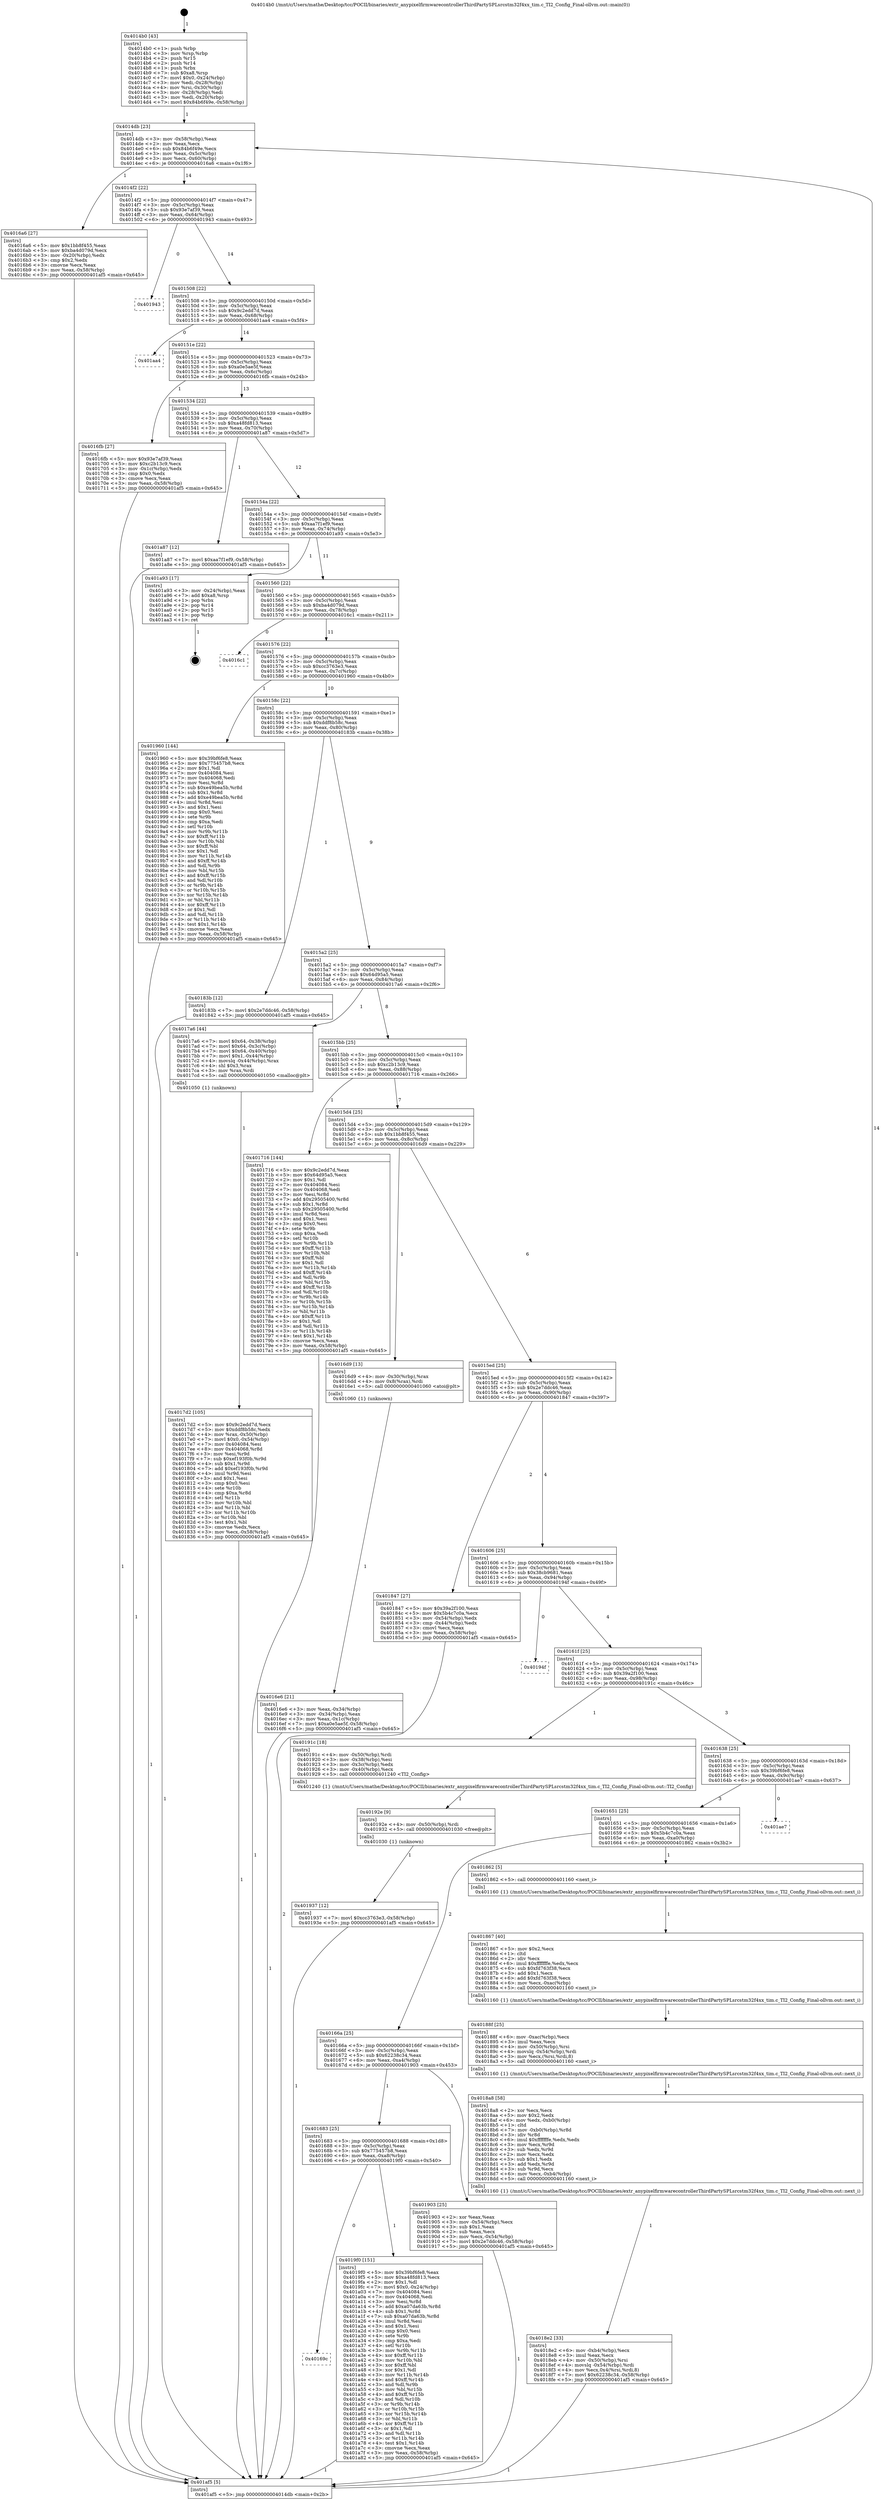 digraph "0x4014b0" {
  label = "0x4014b0 (/mnt/c/Users/mathe/Desktop/tcc/POCII/binaries/extr_anypixelfirmwarecontrollerThirdPartySPLsrcstm32f4xx_tim.c_TI2_Config_Final-ollvm.out::main(0))"
  labelloc = "t"
  node[shape=record]

  Entry [label="",width=0.3,height=0.3,shape=circle,fillcolor=black,style=filled]
  "0x4014db" [label="{
     0x4014db [23]\l
     | [instrs]\l
     &nbsp;&nbsp;0x4014db \<+3\>: mov -0x58(%rbp),%eax\l
     &nbsp;&nbsp;0x4014de \<+2\>: mov %eax,%ecx\l
     &nbsp;&nbsp;0x4014e0 \<+6\>: sub $0x84b6f49e,%ecx\l
     &nbsp;&nbsp;0x4014e6 \<+3\>: mov %eax,-0x5c(%rbp)\l
     &nbsp;&nbsp;0x4014e9 \<+3\>: mov %ecx,-0x60(%rbp)\l
     &nbsp;&nbsp;0x4014ec \<+6\>: je 00000000004016a6 \<main+0x1f6\>\l
  }"]
  "0x4016a6" [label="{
     0x4016a6 [27]\l
     | [instrs]\l
     &nbsp;&nbsp;0x4016a6 \<+5\>: mov $0x1bb8f455,%eax\l
     &nbsp;&nbsp;0x4016ab \<+5\>: mov $0xba4d079d,%ecx\l
     &nbsp;&nbsp;0x4016b0 \<+3\>: mov -0x20(%rbp),%edx\l
     &nbsp;&nbsp;0x4016b3 \<+3\>: cmp $0x2,%edx\l
     &nbsp;&nbsp;0x4016b6 \<+3\>: cmovne %ecx,%eax\l
     &nbsp;&nbsp;0x4016b9 \<+3\>: mov %eax,-0x58(%rbp)\l
     &nbsp;&nbsp;0x4016bc \<+5\>: jmp 0000000000401af5 \<main+0x645\>\l
  }"]
  "0x4014f2" [label="{
     0x4014f2 [22]\l
     | [instrs]\l
     &nbsp;&nbsp;0x4014f2 \<+5\>: jmp 00000000004014f7 \<main+0x47\>\l
     &nbsp;&nbsp;0x4014f7 \<+3\>: mov -0x5c(%rbp),%eax\l
     &nbsp;&nbsp;0x4014fa \<+5\>: sub $0x93e7af39,%eax\l
     &nbsp;&nbsp;0x4014ff \<+3\>: mov %eax,-0x64(%rbp)\l
     &nbsp;&nbsp;0x401502 \<+6\>: je 0000000000401943 \<main+0x493\>\l
  }"]
  "0x401af5" [label="{
     0x401af5 [5]\l
     | [instrs]\l
     &nbsp;&nbsp;0x401af5 \<+5\>: jmp 00000000004014db \<main+0x2b\>\l
  }"]
  "0x4014b0" [label="{
     0x4014b0 [43]\l
     | [instrs]\l
     &nbsp;&nbsp;0x4014b0 \<+1\>: push %rbp\l
     &nbsp;&nbsp;0x4014b1 \<+3\>: mov %rsp,%rbp\l
     &nbsp;&nbsp;0x4014b4 \<+2\>: push %r15\l
     &nbsp;&nbsp;0x4014b6 \<+2\>: push %r14\l
     &nbsp;&nbsp;0x4014b8 \<+1\>: push %rbx\l
     &nbsp;&nbsp;0x4014b9 \<+7\>: sub $0xa8,%rsp\l
     &nbsp;&nbsp;0x4014c0 \<+7\>: movl $0x0,-0x24(%rbp)\l
     &nbsp;&nbsp;0x4014c7 \<+3\>: mov %edi,-0x28(%rbp)\l
     &nbsp;&nbsp;0x4014ca \<+4\>: mov %rsi,-0x30(%rbp)\l
     &nbsp;&nbsp;0x4014ce \<+3\>: mov -0x28(%rbp),%edi\l
     &nbsp;&nbsp;0x4014d1 \<+3\>: mov %edi,-0x20(%rbp)\l
     &nbsp;&nbsp;0x4014d4 \<+7\>: movl $0x84b6f49e,-0x58(%rbp)\l
  }"]
  Exit [label="",width=0.3,height=0.3,shape=circle,fillcolor=black,style=filled,peripheries=2]
  "0x401943" [label="{
     0x401943\l
  }", style=dashed]
  "0x401508" [label="{
     0x401508 [22]\l
     | [instrs]\l
     &nbsp;&nbsp;0x401508 \<+5\>: jmp 000000000040150d \<main+0x5d\>\l
     &nbsp;&nbsp;0x40150d \<+3\>: mov -0x5c(%rbp),%eax\l
     &nbsp;&nbsp;0x401510 \<+5\>: sub $0x9c2edd7d,%eax\l
     &nbsp;&nbsp;0x401515 \<+3\>: mov %eax,-0x68(%rbp)\l
     &nbsp;&nbsp;0x401518 \<+6\>: je 0000000000401aa4 \<main+0x5f4\>\l
  }"]
  "0x40169c" [label="{
     0x40169c\l
  }", style=dashed]
  "0x401aa4" [label="{
     0x401aa4\l
  }", style=dashed]
  "0x40151e" [label="{
     0x40151e [22]\l
     | [instrs]\l
     &nbsp;&nbsp;0x40151e \<+5\>: jmp 0000000000401523 \<main+0x73\>\l
     &nbsp;&nbsp;0x401523 \<+3\>: mov -0x5c(%rbp),%eax\l
     &nbsp;&nbsp;0x401526 \<+5\>: sub $0xa0e5ae5f,%eax\l
     &nbsp;&nbsp;0x40152b \<+3\>: mov %eax,-0x6c(%rbp)\l
     &nbsp;&nbsp;0x40152e \<+6\>: je 00000000004016fb \<main+0x24b\>\l
  }"]
  "0x4019f0" [label="{
     0x4019f0 [151]\l
     | [instrs]\l
     &nbsp;&nbsp;0x4019f0 \<+5\>: mov $0x39bf6fe8,%eax\l
     &nbsp;&nbsp;0x4019f5 \<+5\>: mov $0xa48fd813,%ecx\l
     &nbsp;&nbsp;0x4019fa \<+2\>: mov $0x1,%dl\l
     &nbsp;&nbsp;0x4019fc \<+7\>: movl $0x0,-0x24(%rbp)\l
     &nbsp;&nbsp;0x401a03 \<+7\>: mov 0x404084,%esi\l
     &nbsp;&nbsp;0x401a0a \<+7\>: mov 0x404068,%edi\l
     &nbsp;&nbsp;0x401a11 \<+3\>: mov %esi,%r8d\l
     &nbsp;&nbsp;0x401a14 \<+7\>: add $0xa07da63b,%r8d\l
     &nbsp;&nbsp;0x401a1b \<+4\>: sub $0x1,%r8d\l
     &nbsp;&nbsp;0x401a1f \<+7\>: sub $0xa07da63b,%r8d\l
     &nbsp;&nbsp;0x401a26 \<+4\>: imul %r8d,%esi\l
     &nbsp;&nbsp;0x401a2a \<+3\>: and $0x1,%esi\l
     &nbsp;&nbsp;0x401a2d \<+3\>: cmp $0x0,%esi\l
     &nbsp;&nbsp;0x401a30 \<+4\>: sete %r9b\l
     &nbsp;&nbsp;0x401a34 \<+3\>: cmp $0xa,%edi\l
     &nbsp;&nbsp;0x401a37 \<+4\>: setl %r10b\l
     &nbsp;&nbsp;0x401a3b \<+3\>: mov %r9b,%r11b\l
     &nbsp;&nbsp;0x401a3e \<+4\>: xor $0xff,%r11b\l
     &nbsp;&nbsp;0x401a42 \<+3\>: mov %r10b,%bl\l
     &nbsp;&nbsp;0x401a45 \<+3\>: xor $0xff,%bl\l
     &nbsp;&nbsp;0x401a48 \<+3\>: xor $0x1,%dl\l
     &nbsp;&nbsp;0x401a4b \<+3\>: mov %r11b,%r14b\l
     &nbsp;&nbsp;0x401a4e \<+4\>: and $0xff,%r14b\l
     &nbsp;&nbsp;0x401a52 \<+3\>: and %dl,%r9b\l
     &nbsp;&nbsp;0x401a55 \<+3\>: mov %bl,%r15b\l
     &nbsp;&nbsp;0x401a58 \<+4\>: and $0xff,%r15b\l
     &nbsp;&nbsp;0x401a5c \<+3\>: and %dl,%r10b\l
     &nbsp;&nbsp;0x401a5f \<+3\>: or %r9b,%r14b\l
     &nbsp;&nbsp;0x401a62 \<+3\>: or %r10b,%r15b\l
     &nbsp;&nbsp;0x401a65 \<+3\>: xor %r15b,%r14b\l
     &nbsp;&nbsp;0x401a68 \<+3\>: or %bl,%r11b\l
     &nbsp;&nbsp;0x401a6b \<+4\>: xor $0xff,%r11b\l
     &nbsp;&nbsp;0x401a6f \<+3\>: or $0x1,%dl\l
     &nbsp;&nbsp;0x401a72 \<+3\>: and %dl,%r11b\l
     &nbsp;&nbsp;0x401a75 \<+3\>: or %r11b,%r14b\l
     &nbsp;&nbsp;0x401a78 \<+4\>: test $0x1,%r14b\l
     &nbsp;&nbsp;0x401a7c \<+3\>: cmovne %ecx,%eax\l
     &nbsp;&nbsp;0x401a7f \<+3\>: mov %eax,-0x58(%rbp)\l
     &nbsp;&nbsp;0x401a82 \<+5\>: jmp 0000000000401af5 \<main+0x645\>\l
  }"]
  "0x4016fb" [label="{
     0x4016fb [27]\l
     | [instrs]\l
     &nbsp;&nbsp;0x4016fb \<+5\>: mov $0x93e7af39,%eax\l
     &nbsp;&nbsp;0x401700 \<+5\>: mov $0xc2b13c9,%ecx\l
     &nbsp;&nbsp;0x401705 \<+3\>: mov -0x1c(%rbp),%edx\l
     &nbsp;&nbsp;0x401708 \<+3\>: cmp $0x0,%edx\l
     &nbsp;&nbsp;0x40170b \<+3\>: cmove %ecx,%eax\l
     &nbsp;&nbsp;0x40170e \<+3\>: mov %eax,-0x58(%rbp)\l
     &nbsp;&nbsp;0x401711 \<+5\>: jmp 0000000000401af5 \<main+0x645\>\l
  }"]
  "0x401534" [label="{
     0x401534 [22]\l
     | [instrs]\l
     &nbsp;&nbsp;0x401534 \<+5\>: jmp 0000000000401539 \<main+0x89\>\l
     &nbsp;&nbsp;0x401539 \<+3\>: mov -0x5c(%rbp),%eax\l
     &nbsp;&nbsp;0x40153c \<+5\>: sub $0xa48fd813,%eax\l
     &nbsp;&nbsp;0x401541 \<+3\>: mov %eax,-0x70(%rbp)\l
     &nbsp;&nbsp;0x401544 \<+6\>: je 0000000000401a87 \<main+0x5d7\>\l
  }"]
  "0x401937" [label="{
     0x401937 [12]\l
     | [instrs]\l
     &nbsp;&nbsp;0x401937 \<+7\>: movl $0xcc3763e3,-0x58(%rbp)\l
     &nbsp;&nbsp;0x40193e \<+5\>: jmp 0000000000401af5 \<main+0x645\>\l
  }"]
  "0x401a87" [label="{
     0x401a87 [12]\l
     | [instrs]\l
     &nbsp;&nbsp;0x401a87 \<+7\>: movl $0xaa7f1ef9,-0x58(%rbp)\l
     &nbsp;&nbsp;0x401a8e \<+5\>: jmp 0000000000401af5 \<main+0x645\>\l
  }"]
  "0x40154a" [label="{
     0x40154a [22]\l
     | [instrs]\l
     &nbsp;&nbsp;0x40154a \<+5\>: jmp 000000000040154f \<main+0x9f\>\l
     &nbsp;&nbsp;0x40154f \<+3\>: mov -0x5c(%rbp),%eax\l
     &nbsp;&nbsp;0x401552 \<+5\>: sub $0xaa7f1ef9,%eax\l
     &nbsp;&nbsp;0x401557 \<+3\>: mov %eax,-0x74(%rbp)\l
     &nbsp;&nbsp;0x40155a \<+6\>: je 0000000000401a93 \<main+0x5e3\>\l
  }"]
  "0x40192e" [label="{
     0x40192e [9]\l
     | [instrs]\l
     &nbsp;&nbsp;0x40192e \<+4\>: mov -0x50(%rbp),%rdi\l
     &nbsp;&nbsp;0x401932 \<+5\>: call 0000000000401030 \<free@plt\>\l
     | [calls]\l
     &nbsp;&nbsp;0x401030 \{1\} (unknown)\l
  }"]
  "0x401a93" [label="{
     0x401a93 [17]\l
     | [instrs]\l
     &nbsp;&nbsp;0x401a93 \<+3\>: mov -0x24(%rbp),%eax\l
     &nbsp;&nbsp;0x401a96 \<+7\>: add $0xa8,%rsp\l
     &nbsp;&nbsp;0x401a9d \<+1\>: pop %rbx\l
     &nbsp;&nbsp;0x401a9e \<+2\>: pop %r14\l
     &nbsp;&nbsp;0x401aa0 \<+2\>: pop %r15\l
     &nbsp;&nbsp;0x401aa2 \<+1\>: pop %rbp\l
     &nbsp;&nbsp;0x401aa3 \<+1\>: ret\l
  }"]
  "0x401560" [label="{
     0x401560 [22]\l
     | [instrs]\l
     &nbsp;&nbsp;0x401560 \<+5\>: jmp 0000000000401565 \<main+0xb5\>\l
     &nbsp;&nbsp;0x401565 \<+3\>: mov -0x5c(%rbp),%eax\l
     &nbsp;&nbsp;0x401568 \<+5\>: sub $0xba4d079d,%eax\l
     &nbsp;&nbsp;0x40156d \<+3\>: mov %eax,-0x78(%rbp)\l
     &nbsp;&nbsp;0x401570 \<+6\>: je 00000000004016c1 \<main+0x211\>\l
  }"]
  "0x401683" [label="{
     0x401683 [25]\l
     | [instrs]\l
     &nbsp;&nbsp;0x401683 \<+5\>: jmp 0000000000401688 \<main+0x1d8\>\l
     &nbsp;&nbsp;0x401688 \<+3\>: mov -0x5c(%rbp),%eax\l
     &nbsp;&nbsp;0x40168b \<+5\>: sub $0x775457b8,%eax\l
     &nbsp;&nbsp;0x401690 \<+6\>: mov %eax,-0xa8(%rbp)\l
     &nbsp;&nbsp;0x401696 \<+6\>: je 00000000004019f0 \<main+0x540\>\l
  }"]
  "0x4016c1" [label="{
     0x4016c1\l
  }", style=dashed]
  "0x401576" [label="{
     0x401576 [22]\l
     | [instrs]\l
     &nbsp;&nbsp;0x401576 \<+5\>: jmp 000000000040157b \<main+0xcb\>\l
     &nbsp;&nbsp;0x40157b \<+3\>: mov -0x5c(%rbp),%eax\l
     &nbsp;&nbsp;0x40157e \<+5\>: sub $0xcc3763e3,%eax\l
     &nbsp;&nbsp;0x401583 \<+3\>: mov %eax,-0x7c(%rbp)\l
     &nbsp;&nbsp;0x401586 \<+6\>: je 0000000000401960 \<main+0x4b0\>\l
  }"]
  "0x401903" [label="{
     0x401903 [25]\l
     | [instrs]\l
     &nbsp;&nbsp;0x401903 \<+2\>: xor %eax,%eax\l
     &nbsp;&nbsp;0x401905 \<+3\>: mov -0x54(%rbp),%ecx\l
     &nbsp;&nbsp;0x401908 \<+3\>: sub $0x1,%eax\l
     &nbsp;&nbsp;0x40190b \<+2\>: sub %eax,%ecx\l
     &nbsp;&nbsp;0x40190d \<+3\>: mov %ecx,-0x54(%rbp)\l
     &nbsp;&nbsp;0x401910 \<+7\>: movl $0x2e7ddc46,-0x58(%rbp)\l
     &nbsp;&nbsp;0x401917 \<+5\>: jmp 0000000000401af5 \<main+0x645\>\l
  }"]
  "0x401960" [label="{
     0x401960 [144]\l
     | [instrs]\l
     &nbsp;&nbsp;0x401960 \<+5\>: mov $0x39bf6fe8,%eax\l
     &nbsp;&nbsp;0x401965 \<+5\>: mov $0x775457b8,%ecx\l
     &nbsp;&nbsp;0x40196a \<+2\>: mov $0x1,%dl\l
     &nbsp;&nbsp;0x40196c \<+7\>: mov 0x404084,%esi\l
     &nbsp;&nbsp;0x401973 \<+7\>: mov 0x404068,%edi\l
     &nbsp;&nbsp;0x40197a \<+3\>: mov %esi,%r8d\l
     &nbsp;&nbsp;0x40197d \<+7\>: sub $0xe49bea5b,%r8d\l
     &nbsp;&nbsp;0x401984 \<+4\>: sub $0x1,%r8d\l
     &nbsp;&nbsp;0x401988 \<+7\>: add $0xe49bea5b,%r8d\l
     &nbsp;&nbsp;0x40198f \<+4\>: imul %r8d,%esi\l
     &nbsp;&nbsp;0x401993 \<+3\>: and $0x1,%esi\l
     &nbsp;&nbsp;0x401996 \<+3\>: cmp $0x0,%esi\l
     &nbsp;&nbsp;0x401999 \<+4\>: sete %r9b\l
     &nbsp;&nbsp;0x40199d \<+3\>: cmp $0xa,%edi\l
     &nbsp;&nbsp;0x4019a0 \<+4\>: setl %r10b\l
     &nbsp;&nbsp;0x4019a4 \<+3\>: mov %r9b,%r11b\l
     &nbsp;&nbsp;0x4019a7 \<+4\>: xor $0xff,%r11b\l
     &nbsp;&nbsp;0x4019ab \<+3\>: mov %r10b,%bl\l
     &nbsp;&nbsp;0x4019ae \<+3\>: xor $0xff,%bl\l
     &nbsp;&nbsp;0x4019b1 \<+3\>: xor $0x1,%dl\l
     &nbsp;&nbsp;0x4019b4 \<+3\>: mov %r11b,%r14b\l
     &nbsp;&nbsp;0x4019b7 \<+4\>: and $0xff,%r14b\l
     &nbsp;&nbsp;0x4019bb \<+3\>: and %dl,%r9b\l
     &nbsp;&nbsp;0x4019be \<+3\>: mov %bl,%r15b\l
     &nbsp;&nbsp;0x4019c1 \<+4\>: and $0xff,%r15b\l
     &nbsp;&nbsp;0x4019c5 \<+3\>: and %dl,%r10b\l
     &nbsp;&nbsp;0x4019c8 \<+3\>: or %r9b,%r14b\l
     &nbsp;&nbsp;0x4019cb \<+3\>: or %r10b,%r15b\l
     &nbsp;&nbsp;0x4019ce \<+3\>: xor %r15b,%r14b\l
     &nbsp;&nbsp;0x4019d1 \<+3\>: or %bl,%r11b\l
     &nbsp;&nbsp;0x4019d4 \<+4\>: xor $0xff,%r11b\l
     &nbsp;&nbsp;0x4019d8 \<+3\>: or $0x1,%dl\l
     &nbsp;&nbsp;0x4019db \<+3\>: and %dl,%r11b\l
     &nbsp;&nbsp;0x4019de \<+3\>: or %r11b,%r14b\l
     &nbsp;&nbsp;0x4019e1 \<+4\>: test $0x1,%r14b\l
     &nbsp;&nbsp;0x4019e5 \<+3\>: cmovne %ecx,%eax\l
     &nbsp;&nbsp;0x4019e8 \<+3\>: mov %eax,-0x58(%rbp)\l
     &nbsp;&nbsp;0x4019eb \<+5\>: jmp 0000000000401af5 \<main+0x645\>\l
  }"]
  "0x40158c" [label="{
     0x40158c [22]\l
     | [instrs]\l
     &nbsp;&nbsp;0x40158c \<+5\>: jmp 0000000000401591 \<main+0xe1\>\l
     &nbsp;&nbsp;0x401591 \<+3\>: mov -0x5c(%rbp),%eax\l
     &nbsp;&nbsp;0x401594 \<+5\>: sub $0xddf8b58c,%eax\l
     &nbsp;&nbsp;0x401599 \<+3\>: mov %eax,-0x80(%rbp)\l
     &nbsp;&nbsp;0x40159c \<+6\>: je 000000000040183b \<main+0x38b\>\l
  }"]
  "0x4018e2" [label="{
     0x4018e2 [33]\l
     | [instrs]\l
     &nbsp;&nbsp;0x4018e2 \<+6\>: mov -0xb4(%rbp),%ecx\l
     &nbsp;&nbsp;0x4018e8 \<+3\>: imul %eax,%ecx\l
     &nbsp;&nbsp;0x4018eb \<+4\>: mov -0x50(%rbp),%rsi\l
     &nbsp;&nbsp;0x4018ef \<+4\>: movslq -0x54(%rbp),%rdi\l
     &nbsp;&nbsp;0x4018f3 \<+4\>: mov %ecx,0x4(%rsi,%rdi,8)\l
     &nbsp;&nbsp;0x4018f7 \<+7\>: movl $0x62238c34,-0x58(%rbp)\l
     &nbsp;&nbsp;0x4018fe \<+5\>: jmp 0000000000401af5 \<main+0x645\>\l
  }"]
  "0x40183b" [label="{
     0x40183b [12]\l
     | [instrs]\l
     &nbsp;&nbsp;0x40183b \<+7\>: movl $0x2e7ddc46,-0x58(%rbp)\l
     &nbsp;&nbsp;0x401842 \<+5\>: jmp 0000000000401af5 \<main+0x645\>\l
  }"]
  "0x4015a2" [label="{
     0x4015a2 [25]\l
     | [instrs]\l
     &nbsp;&nbsp;0x4015a2 \<+5\>: jmp 00000000004015a7 \<main+0xf7\>\l
     &nbsp;&nbsp;0x4015a7 \<+3\>: mov -0x5c(%rbp),%eax\l
     &nbsp;&nbsp;0x4015aa \<+5\>: sub $0x64d95a5,%eax\l
     &nbsp;&nbsp;0x4015af \<+6\>: mov %eax,-0x84(%rbp)\l
     &nbsp;&nbsp;0x4015b5 \<+6\>: je 00000000004017a6 \<main+0x2f6\>\l
  }"]
  "0x4018a8" [label="{
     0x4018a8 [58]\l
     | [instrs]\l
     &nbsp;&nbsp;0x4018a8 \<+2\>: xor %ecx,%ecx\l
     &nbsp;&nbsp;0x4018aa \<+5\>: mov $0x2,%edx\l
     &nbsp;&nbsp;0x4018af \<+6\>: mov %edx,-0xb0(%rbp)\l
     &nbsp;&nbsp;0x4018b5 \<+1\>: cltd\l
     &nbsp;&nbsp;0x4018b6 \<+7\>: mov -0xb0(%rbp),%r8d\l
     &nbsp;&nbsp;0x4018bd \<+3\>: idiv %r8d\l
     &nbsp;&nbsp;0x4018c0 \<+6\>: imul $0xfffffffe,%edx,%edx\l
     &nbsp;&nbsp;0x4018c6 \<+3\>: mov %ecx,%r9d\l
     &nbsp;&nbsp;0x4018c9 \<+3\>: sub %edx,%r9d\l
     &nbsp;&nbsp;0x4018cc \<+2\>: mov %ecx,%edx\l
     &nbsp;&nbsp;0x4018ce \<+3\>: sub $0x1,%edx\l
     &nbsp;&nbsp;0x4018d1 \<+3\>: add %edx,%r9d\l
     &nbsp;&nbsp;0x4018d4 \<+3\>: sub %r9d,%ecx\l
     &nbsp;&nbsp;0x4018d7 \<+6\>: mov %ecx,-0xb4(%rbp)\l
     &nbsp;&nbsp;0x4018dd \<+5\>: call 0000000000401160 \<next_i\>\l
     | [calls]\l
     &nbsp;&nbsp;0x401160 \{1\} (/mnt/c/Users/mathe/Desktop/tcc/POCII/binaries/extr_anypixelfirmwarecontrollerThirdPartySPLsrcstm32f4xx_tim.c_TI2_Config_Final-ollvm.out::next_i)\l
  }"]
  "0x4017a6" [label="{
     0x4017a6 [44]\l
     | [instrs]\l
     &nbsp;&nbsp;0x4017a6 \<+7\>: movl $0x64,-0x38(%rbp)\l
     &nbsp;&nbsp;0x4017ad \<+7\>: movl $0x64,-0x3c(%rbp)\l
     &nbsp;&nbsp;0x4017b4 \<+7\>: movl $0x64,-0x40(%rbp)\l
     &nbsp;&nbsp;0x4017bb \<+7\>: movl $0x1,-0x44(%rbp)\l
     &nbsp;&nbsp;0x4017c2 \<+4\>: movslq -0x44(%rbp),%rax\l
     &nbsp;&nbsp;0x4017c6 \<+4\>: shl $0x3,%rax\l
     &nbsp;&nbsp;0x4017ca \<+3\>: mov %rax,%rdi\l
     &nbsp;&nbsp;0x4017cd \<+5\>: call 0000000000401050 \<malloc@plt\>\l
     | [calls]\l
     &nbsp;&nbsp;0x401050 \{1\} (unknown)\l
  }"]
  "0x4015bb" [label="{
     0x4015bb [25]\l
     | [instrs]\l
     &nbsp;&nbsp;0x4015bb \<+5\>: jmp 00000000004015c0 \<main+0x110\>\l
     &nbsp;&nbsp;0x4015c0 \<+3\>: mov -0x5c(%rbp),%eax\l
     &nbsp;&nbsp;0x4015c3 \<+5\>: sub $0xc2b13c9,%eax\l
     &nbsp;&nbsp;0x4015c8 \<+6\>: mov %eax,-0x88(%rbp)\l
     &nbsp;&nbsp;0x4015ce \<+6\>: je 0000000000401716 \<main+0x266\>\l
  }"]
  "0x40188f" [label="{
     0x40188f [25]\l
     | [instrs]\l
     &nbsp;&nbsp;0x40188f \<+6\>: mov -0xac(%rbp),%ecx\l
     &nbsp;&nbsp;0x401895 \<+3\>: imul %eax,%ecx\l
     &nbsp;&nbsp;0x401898 \<+4\>: mov -0x50(%rbp),%rsi\l
     &nbsp;&nbsp;0x40189c \<+4\>: movslq -0x54(%rbp),%rdi\l
     &nbsp;&nbsp;0x4018a0 \<+3\>: mov %ecx,(%rsi,%rdi,8)\l
     &nbsp;&nbsp;0x4018a3 \<+5\>: call 0000000000401160 \<next_i\>\l
     | [calls]\l
     &nbsp;&nbsp;0x401160 \{1\} (/mnt/c/Users/mathe/Desktop/tcc/POCII/binaries/extr_anypixelfirmwarecontrollerThirdPartySPLsrcstm32f4xx_tim.c_TI2_Config_Final-ollvm.out::next_i)\l
  }"]
  "0x401716" [label="{
     0x401716 [144]\l
     | [instrs]\l
     &nbsp;&nbsp;0x401716 \<+5\>: mov $0x9c2edd7d,%eax\l
     &nbsp;&nbsp;0x40171b \<+5\>: mov $0x64d95a5,%ecx\l
     &nbsp;&nbsp;0x401720 \<+2\>: mov $0x1,%dl\l
     &nbsp;&nbsp;0x401722 \<+7\>: mov 0x404084,%esi\l
     &nbsp;&nbsp;0x401729 \<+7\>: mov 0x404068,%edi\l
     &nbsp;&nbsp;0x401730 \<+3\>: mov %esi,%r8d\l
     &nbsp;&nbsp;0x401733 \<+7\>: add $0x29505400,%r8d\l
     &nbsp;&nbsp;0x40173a \<+4\>: sub $0x1,%r8d\l
     &nbsp;&nbsp;0x40173e \<+7\>: sub $0x29505400,%r8d\l
     &nbsp;&nbsp;0x401745 \<+4\>: imul %r8d,%esi\l
     &nbsp;&nbsp;0x401749 \<+3\>: and $0x1,%esi\l
     &nbsp;&nbsp;0x40174c \<+3\>: cmp $0x0,%esi\l
     &nbsp;&nbsp;0x40174f \<+4\>: sete %r9b\l
     &nbsp;&nbsp;0x401753 \<+3\>: cmp $0xa,%edi\l
     &nbsp;&nbsp;0x401756 \<+4\>: setl %r10b\l
     &nbsp;&nbsp;0x40175a \<+3\>: mov %r9b,%r11b\l
     &nbsp;&nbsp;0x40175d \<+4\>: xor $0xff,%r11b\l
     &nbsp;&nbsp;0x401761 \<+3\>: mov %r10b,%bl\l
     &nbsp;&nbsp;0x401764 \<+3\>: xor $0xff,%bl\l
     &nbsp;&nbsp;0x401767 \<+3\>: xor $0x1,%dl\l
     &nbsp;&nbsp;0x40176a \<+3\>: mov %r11b,%r14b\l
     &nbsp;&nbsp;0x40176d \<+4\>: and $0xff,%r14b\l
     &nbsp;&nbsp;0x401771 \<+3\>: and %dl,%r9b\l
     &nbsp;&nbsp;0x401774 \<+3\>: mov %bl,%r15b\l
     &nbsp;&nbsp;0x401777 \<+4\>: and $0xff,%r15b\l
     &nbsp;&nbsp;0x40177b \<+3\>: and %dl,%r10b\l
     &nbsp;&nbsp;0x40177e \<+3\>: or %r9b,%r14b\l
     &nbsp;&nbsp;0x401781 \<+3\>: or %r10b,%r15b\l
     &nbsp;&nbsp;0x401784 \<+3\>: xor %r15b,%r14b\l
     &nbsp;&nbsp;0x401787 \<+3\>: or %bl,%r11b\l
     &nbsp;&nbsp;0x40178a \<+4\>: xor $0xff,%r11b\l
     &nbsp;&nbsp;0x40178e \<+3\>: or $0x1,%dl\l
     &nbsp;&nbsp;0x401791 \<+3\>: and %dl,%r11b\l
     &nbsp;&nbsp;0x401794 \<+3\>: or %r11b,%r14b\l
     &nbsp;&nbsp;0x401797 \<+4\>: test $0x1,%r14b\l
     &nbsp;&nbsp;0x40179b \<+3\>: cmovne %ecx,%eax\l
     &nbsp;&nbsp;0x40179e \<+3\>: mov %eax,-0x58(%rbp)\l
     &nbsp;&nbsp;0x4017a1 \<+5\>: jmp 0000000000401af5 \<main+0x645\>\l
  }"]
  "0x4015d4" [label="{
     0x4015d4 [25]\l
     | [instrs]\l
     &nbsp;&nbsp;0x4015d4 \<+5\>: jmp 00000000004015d9 \<main+0x129\>\l
     &nbsp;&nbsp;0x4015d9 \<+3\>: mov -0x5c(%rbp),%eax\l
     &nbsp;&nbsp;0x4015dc \<+5\>: sub $0x1bb8f455,%eax\l
     &nbsp;&nbsp;0x4015e1 \<+6\>: mov %eax,-0x8c(%rbp)\l
     &nbsp;&nbsp;0x4015e7 \<+6\>: je 00000000004016d9 \<main+0x229\>\l
  }"]
  "0x401867" [label="{
     0x401867 [40]\l
     | [instrs]\l
     &nbsp;&nbsp;0x401867 \<+5\>: mov $0x2,%ecx\l
     &nbsp;&nbsp;0x40186c \<+1\>: cltd\l
     &nbsp;&nbsp;0x40186d \<+2\>: idiv %ecx\l
     &nbsp;&nbsp;0x40186f \<+6\>: imul $0xfffffffe,%edx,%ecx\l
     &nbsp;&nbsp;0x401875 \<+6\>: sub $0xfd763f38,%ecx\l
     &nbsp;&nbsp;0x40187b \<+3\>: add $0x1,%ecx\l
     &nbsp;&nbsp;0x40187e \<+6\>: add $0xfd763f38,%ecx\l
     &nbsp;&nbsp;0x401884 \<+6\>: mov %ecx,-0xac(%rbp)\l
     &nbsp;&nbsp;0x40188a \<+5\>: call 0000000000401160 \<next_i\>\l
     | [calls]\l
     &nbsp;&nbsp;0x401160 \{1\} (/mnt/c/Users/mathe/Desktop/tcc/POCII/binaries/extr_anypixelfirmwarecontrollerThirdPartySPLsrcstm32f4xx_tim.c_TI2_Config_Final-ollvm.out::next_i)\l
  }"]
  "0x4016d9" [label="{
     0x4016d9 [13]\l
     | [instrs]\l
     &nbsp;&nbsp;0x4016d9 \<+4\>: mov -0x30(%rbp),%rax\l
     &nbsp;&nbsp;0x4016dd \<+4\>: mov 0x8(%rax),%rdi\l
     &nbsp;&nbsp;0x4016e1 \<+5\>: call 0000000000401060 \<atoi@plt\>\l
     | [calls]\l
     &nbsp;&nbsp;0x401060 \{1\} (unknown)\l
  }"]
  "0x4015ed" [label="{
     0x4015ed [25]\l
     | [instrs]\l
     &nbsp;&nbsp;0x4015ed \<+5\>: jmp 00000000004015f2 \<main+0x142\>\l
     &nbsp;&nbsp;0x4015f2 \<+3\>: mov -0x5c(%rbp),%eax\l
     &nbsp;&nbsp;0x4015f5 \<+5\>: sub $0x2e7ddc46,%eax\l
     &nbsp;&nbsp;0x4015fa \<+6\>: mov %eax,-0x90(%rbp)\l
     &nbsp;&nbsp;0x401600 \<+6\>: je 0000000000401847 \<main+0x397\>\l
  }"]
  "0x4016e6" [label="{
     0x4016e6 [21]\l
     | [instrs]\l
     &nbsp;&nbsp;0x4016e6 \<+3\>: mov %eax,-0x34(%rbp)\l
     &nbsp;&nbsp;0x4016e9 \<+3\>: mov -0x34(%rbp),%eax\l
     &nbsp;&nbsp;0x4016ec \<+3\>: mov %eax,-0x1c(%rbp)\l
     &nbsp;&nbsp;0x4016ef \<+7\>: movl $0xa0e5ae5f,-0x58(%rbp)\l
     &nbsp;&nbsp;0x4016f6 \<+5\>: jmp 0000000000401af5 \<main+0x645\>\l
  }"]
  "0x4017d2" [label="{
     0x4017d2 [105]\l
     | [instrs]\l
     &nbsp;&nbsp;0x4017d2 \<+5\>: mov $0x9c2edd7d,%ecx\l
     &nbsp;&nbsp;0x4017d7 \<+5\>: mov $0xddf8b58c,%edx\l
     &nbsp;&nbsp;0x4017dc \<+4\>: mov %rax,-0x50(%rbp)\l
     &nbsp;&nbsp;0x4017e0 \<+7\>: movl $0x0,-0x54(%rbp)\l
     &nbsp;&nbsp;0x4017e7 \<+7\>: mov 0x404084,%esi\l
     &nbsp;&nbsp;0x4017ee \<+8\>: mov 0x404068,%r8d\l
     &nbsp;&nbsp;0x4017f6 \<+3\>: mov %esi,%r9d\l
     &nbsp;&nbsp;0x4017f9 \<+7\>: sub $0xef193f0b,%r9d\l
     &nbsp;&nbsp;0x401800 \<+4\>: sub $0x1,%r9d\l
     &nbsp;&nbsp;0x401804 \<+7\>: add $0xef193f0b,%r9d\l
     &nbsp;&nbsp;0x40180b \<+4\>: imul %r9d,%esi\l
     &nbsp;&nbsp;0x40180f \<+3\>: and $0x1,%esi\l
     &nbsp;&nbsp;0x401812 \<+3\>: cmp $0x0,%esi\l
     &nbsp;&nbsp;0x401815 \<+4\>: sete %r10b\l
     &nbsp;&nbsp;0x401819 \<+4\>: cmp $0xa,%r8d\l
     &nbsp;&nbsp;0x40181d \<+4\>: setl %r11b\l
     &nbsp;&nbsp;0x401821 \<+3\>: mov %r10b,%bl\l
     &nbsp;&nbsp;0x401824 \<+3\>: and %r11b,%bl\l
     &nbsp;&nbsp;0x401827 \<+3\>: xor %r11b,%r10b\l
     &nbsp;&nbsp;0x40182a \<+3\>: or %r10b,%bl\l
     &nbsp;&nbsp;0x40182d \<+3\>: test $0x1,%bl\l
     &nbsp;&nbsp;0x401830 \<+3\>: cmovne %edx,%ecx\l
     &nbsp;&nbsp;0x401833 \<+3\>: mov %ecx,-0x58(%rbp)\l
     &nbsp;&nbsp;0x401836 \<+5\>: jmp 0000000000401af5 \<main+0x645\>\l
  }"]
  "0x40166a" [label="{
     0x40166a [25]\l
     | [instrs]\l
     &nbsp;&nbsp;0x40166a \<+5\>: jmp 000000000040166f \<main+0x1bf\>\l
     &nbsp;&nbsp;0x40166f \<+3\>: mov -0x5c(%rbp),%eax\l
     &nbsp;&nbsp;0x401672 \<+5\>: sub $0x62238c34,%eax\l
     &nbsp;&nbsp;0x401677 \<+6\>: mov %eax,-0xa4(%rbp)\l
     &nbsp;&nbsp;0x40167d \<+6\>: je 0000000000401903 \<main+0x453\>\l
  }"]
  "0x401847" [label="{
     0x401847 [27]\l
     | [instrs]\l
     &nbsp;&nbsp;0x401847 \<+5\>: mov $0x39a2f100,%eax\l
     &nbsp;&nbsp;0x40184c \<+5\>: mov $0x5b4c7c0a,%ecx\l
     &nbsp;&nbsp;0x401851 \<+3\>: mov -0x54(%rbp),%edx\l
     &nbsp;&nbsp;0x401854 \<+3\>: cmp -0x44(%rbp),%edx\l
     &nbsp;&nbsp;0x401857 \<+3\>: cmovl %ecx,%eax\l
     &nbsp;&nbsp;0x40185a \<+3\>: mov %eax,-0x58(%rbp)\l
     &nbsp;&nbsp;0x40185d \<+5\>: jmp 0000000000401af5 \<main+0x645\>\l
  }"]
  "0x401606" [label="{
     0x401606 [25]\l
     | [instrs]\l
     &nbsp;&nbsp;0x401606 \<+5\>: jmp 000000000040160b \<main+0x15b\>\l
     &nbsp;&nbsp;0x40160b \<+3\>: mov -0x5c(%rbp),%eax\l
     &nbsp;&nbsp;0x40160e \<+5\>: sub $0x38cb9681,%eax\l
     &nbsp;&nbsp;0x401613 \<+6\>: mov %eax,-0x94(%rbp)\l
     &nbsp;&nbsp;0x401619 \<+6\>: je 000000000040194f \<main+0x49f\>\l
  }"]
  "0x401862" [label="{
     0x401862 [5]\l
     | [instrs]\l
     &nbsp;&nbsp;0x401862 \<+5\>: call 0000000000401160 \<next_i\>\l
     | [calls]\l
     &nbsp;&nbsp;0x401160 \{1\} (/mnt/c/Users/mathe/Desktop/tcc/POCII/binaries/extr_anypixelfirmwarecontrollerThirdPartySPLsrcstm32f4xx_tim.c_TI2_Config_Final-ollvm.out::next_i)\l
  }"]
  "0x40194f" [label="{
     0x40194f\l
  }", style=dashed]
  "0x40161f" [label="{
     0x40161f [25]\l
     | [instrs]\l
     &nbsp;&nbsp;0x40161f \<+5\>: jmp 0000000000401624 \<main+0x174\>\l
     &nbsp;&nbsp;0x401624 \<+3\>: mov -0x5c(%rbp),%eax\l
     &nbsp;&nbsp;0x401627 \<+5\>: sub $0x39a2f100,%eax\l
     &nbsp;&nbsp;0x40162c \<+6\>: mov %eax,-0x98(%rbp)\l
     &nbsp;&nbsp;0x401632 \<+6\>: je 000000000040191c \<main+0x46c\>\l
  }"]
  "0x401651" [label="{
     0x401651 [25]\l
     | [instrs]\l
     &nbsp;&nbsp;0x401651 \<+5\>: jmp 0000000000401656 \<main+0x1a6\>\l
     &nbsp;&nbsp;0x401656 \<+3\>: mov -0x5c(%rbp),%eax\l
     &nbsp;&nbsp;0x401659 \<+5\>: sub $0x5b4c7c0a,%eax\l
     &nbsp;&nbsp;0x40165e \<+6\>: mov %eax,-0xa0(%rbp)\l
     &nbsp;&nbsp;0x401664 \<+6\>: je 0000000000401862 \<main+0x3b2\>\l
  }"]
  "0x40191c" [label="{
     0x40191c [18]\l
     | [instrs]\l
     &nbsp;&nbsp;0x40191c \<+4\>: mov -0x50(%rbp),%rdi\l
     &nbsp;&nbsp;0x401920 \<+3\>: mov -0x38(%rbp),%esi\l
     &nbsp;&nbsp;0x401923 \<+3\>: mov -0x3c(%rbp),%edx\l
     &nbsp;&nbsp;0x401926 \<+3\>: mov -0x40(%rbp),%ecx\l
     &nbsp;&nbsp;0x401929 \<+5\>: call 0000000000401240 \<TI2_Config\>\l
     | [calls]\l
     &nbsp;&nbsp;0x401240 \{1\} (/mnt/c/Users/mathe/Desktop/tcc/POCII/binaries/extr_anypixelfirmwarecontrollerThirdPartySPLsrcstm32f4xx_tim.c_TI2_Config_Final-ollvm.out::TI2_Config)\l
  }"]
  "0x401638" [label="{
     0x401638 [25]\l
     | [instrs]\l
     &nbsp;&nbsp;0x401638 \<+5\>: jmp 000000000040163d \<main+0x18d\>\l
     &nbsp;&nbsp;0x40163d \<+3\>: mov -0x5c(%rbp),%eax\l
     &nbsp;&nbsp;0x401640 \<+5\>: sub $0x39bf6fe8,%eax\l
     &nbsp;&nbsp;0x401645 \<+6\>: mov %eax,-0x9c(%rbp)\l
     &nbsp;&nbsp;0x40164b \<+6\>: je 0000000000401ae7 \<main+0x637\>\l
  }"]
  "0x401ae7" [label="{
     0x401ae7\l
  }", style=dashed]
  Entry -> "0x4014b0" [label=" 1"]
  "0x4014db" -> "0x4016a6" [label=" 1"]
  "0x4014db" -> "0x4014f2" [label=" 14"]
  "0x4016a6" -> "0x401af5" [label=" 1"]
  "0x4014b0" -> "0x4014db" [label=" 1"]
  "0x401af5" -> "0x4014db" [label=" 14"]
  "0x401a93" -> Exit [label=" 1"]
  "0x4014f2" -> "0x401943" [label=" 0"]
  "0x4014f2" -> "0x401508" [label=" 14"]
  "0x401a87" -> "0x401af5" [label=" 1"]
  "0x401508" -> "0x401aa4" [label=" 0"]
  "0x401508" -> "0x40151e" [label=" 14"]
  "0x4019f0" -> "0x401af5" [label=" 1"]
  "0x40151e" -> "0x4016fb" [label=" 1"]
  "0x40151e" -> "0x401534" [label=" 13"]
  "0x401683" -> "0x40169c" [label=" 0"]
  "0x401534" -> "0x401a87" [label=" 1"]
  "0x401534" -> "0x40154a" [label=" 12"]
  "0x401683" -> "0x4019f0" [label=" 1"]
  "0x40154a" -> "0x401a93" [label=" 1"]
  "0x40154a" -> "0x401560" [label=" 11"]
  "0x401960" -> "0x401af5" [label=" 1"]
  "0x401560" -> "0x4016c1" [label=" 0"]
  "0x401560" -> "0x401576" [label=" 11"]
  "0x401937" -> "0x401af5" [label=" 1"]
  "0x401576" -> "0x401960" [label=" 1"]
  "0x401576" -> "0x40158c" [label=" 10"]
  "0x40192e" -> "0x401937" [label=" 1"]
  "0x40158c" -> "0x40183b" [label=" 1"]
  "0x40158c" -> "0x4015a2" [label=" 9"]
  "0x401903" -> "0x401af5" [label=" 1"]
  "0x4015a2" -> "0x4017a6" [label=" 1"]
  "0x4015a2" -> "0x4015bb" [label=" 8"]
  "0x40166a" -> "0x401683" [label=" 1"]
  "0x4015bb" -> "0x401716" [label=" 1"]
  "0x4015bb" -> "0x4015d4" [label=" 7"]
  "0x40166a" -> "0x401903" [label=" 1"]
  "0x4015d4" -> "0x4016d9" [label=" 1"]
  "0x4015d4" -> "0x4015ed" [label=" 6"]
  "0x4016d9" -> "0x4016e6" [label=" 1"]
  "0x4016e6" -> "0x401af5" [label=" 1"]
  "0x4016fb" -> "0x401af5" [label=" 1"]
  "0x401716" -> "0x401af5" [label=" 1"]
  "0x4017a6" -> "0x4017d2" [label=" 1"]
  "0x4017d2" -> "0x401af5" [label=" 1"]
  "0x40183b" -> "0x401af5" [label=" 1"]
  "0x40191c" -> "0x40192e" [label=" 1"]
  "0x4015ed" -> "0x401847" [label=" 2"]
  "0x4015ed" -> "0x401606" [label=" 4"]
  "0x401847" -> "0x401af5" [label=" 2"]
  "0x4018e2" -> "0x401af5" [label=" 1"]
  "0x401606" -> "0x40194f" [label=" 0"]
  "0x401606" -> "0x40161f" [label=" 4"]
  "0x4018a8" -> "0x4018e2" [label=" 1"]
  "0x40161f" -> "0x40191c" [label=" 1"]
  "0x40161f" -> "0x401638" [label=" 3"]
  "0x401867" -> "0x40188f" [label=" 1"]
  "0x401638" -> "0x401ae7" [label=" 0"]
  "0x401638" -> "0x401651" [label=" 3"]
  "0x40188f" -> "0x4018a8" [label=" 1"]
  "0x401651" -> "0x401862" [label=" 1"]
  "0x401651" -> "0x40166a" [label=" 2"]
  "0x401862" -> "0x401867" [label=" 1"]
}
